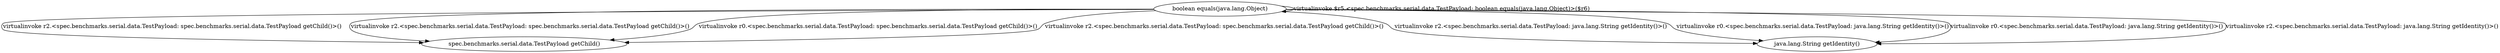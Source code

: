 digraph g {
2[label="spec.benchmarks.serial.data.TestPayload getChild()"]
0[label="boolean equals(java.lang.Object)"]
1[label="java.lang.String getIdentity()"]
0->0[label="virtualinvoke $r5.<spec.benchmarks.serial.data.TestPayload: boolean equals(java.lang.Object)>($r6)"]
0->1[label="virtualinvoke r2.<spec.benchmarks.serial.data.TestPayload: java.lang.String getIdentity()>()"]
0->1[label="virtualinvoke r0.<spec.benchmarks.serial.data.TestPayload: java.lang.String getIdentity()>()"]
0->1[label="virtualinvoke r0.<spec.benchmarks.serial.data.TestPayload: java.lang.String getIdentity()>()"]
0->1[label="virtualinvoke r2.<spec.benchmarks.serial.data.TestPayload: java.lang.String getIdentity()>()"]
0->2[label="virtualinvoke r2.<spec.benchmarks.serial.data.TestPayload: spec.benchmarks.serial.data.TestPayload getChild()>()"]
0->2[label="virtualinvoke r2.<spec.benchmarks.serial.data.TestPayload: spec.benchmarks.serial.data.TestPayload getChild()>()"]
0->2[label="virtualinvoke r0.<spec.benchmarks.serial.data.TestPayload: spec.benchmarks.serial.data.TestPayload getChild()>()"]
0->2[label="virtualinvoke r2.<spec.benchmarks.serial.data.TestPayload: spec.benchmarks.serial.data.TestPayload getChild()>()"]
}